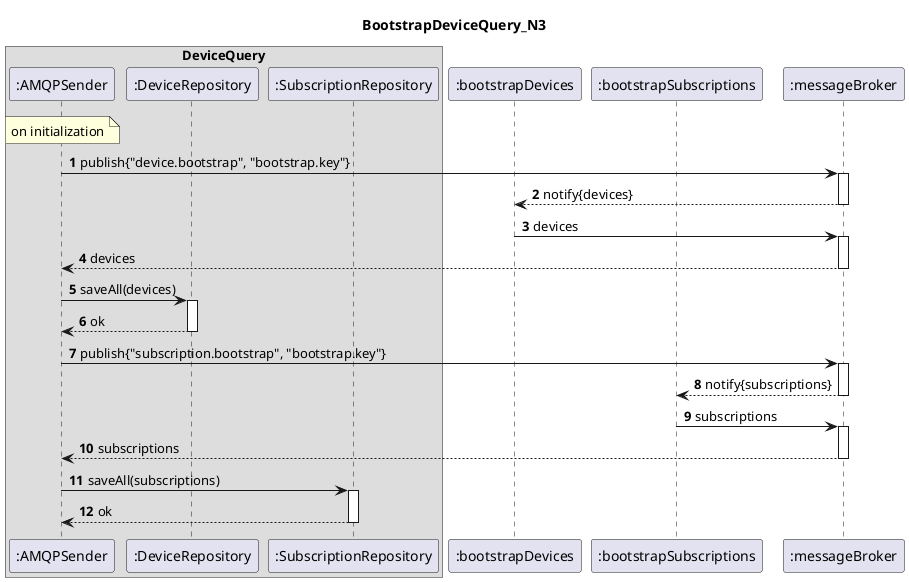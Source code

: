 @startuml
'https://plantuml.com/sequence-diagram

title BootstrapDeviceQuery_N3

autoactivate on
autonumber

box "DeviceQuery"
    participant ":AMQPSender" as Sender
    note over Sender :on initialization
    participant ":DeviceRepository" as DeviceRepo
    participant ":SubscriptionRepository" as SubRepo

end box
participant ":bootstrapDevices" as bootD
participant ":bootstrapSubscriptions" as bootS

participant ":messageBroker" as MB


Sender -> MB: publish{"device.bootstrap", "bootstrap.key"}
MB --> bootD: notify{devices}
bootD -> MB: devices
MB--> Sender: devices
Sender -> DeviceRepo: saveAll(devices)
DeviceRepo--> Sender: ok

Sender -> MB: publish{"subscription.bootstrap", "bootstrap.key"}
MB --> bootS: notify{subscriptions}
bootS -> MB: subscriptions
MB--> Sender: subscriptions
Sender -> SubRepo: saveAll(subscriptions)
SubRepo--> Sender: ok

@enduml
